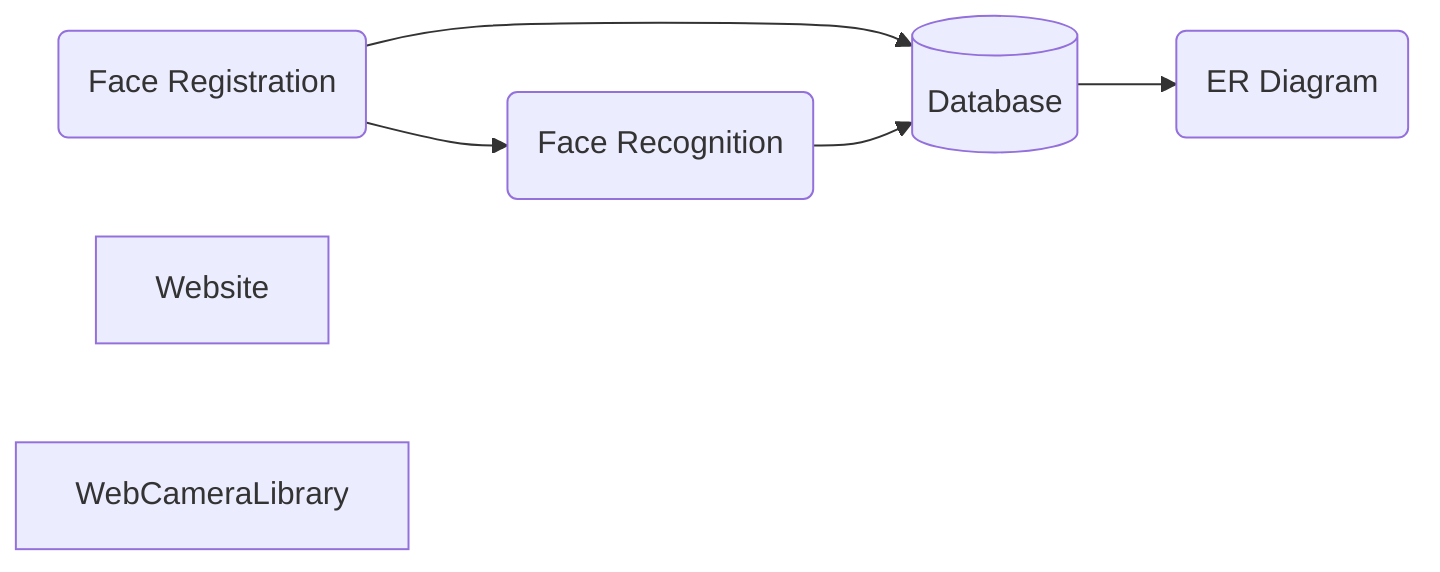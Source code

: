 graph LR
    FaceRegistration(Face Registration)--> FaceRecognition(Face Recognition) 
    FaceRegistration-->DataStorage
    FaceRecognition(Face Recognition) -->DataStorage
    DataStorage[(Database)]-->ER(ER Diagram)
    Website
    WebCameraLibrary